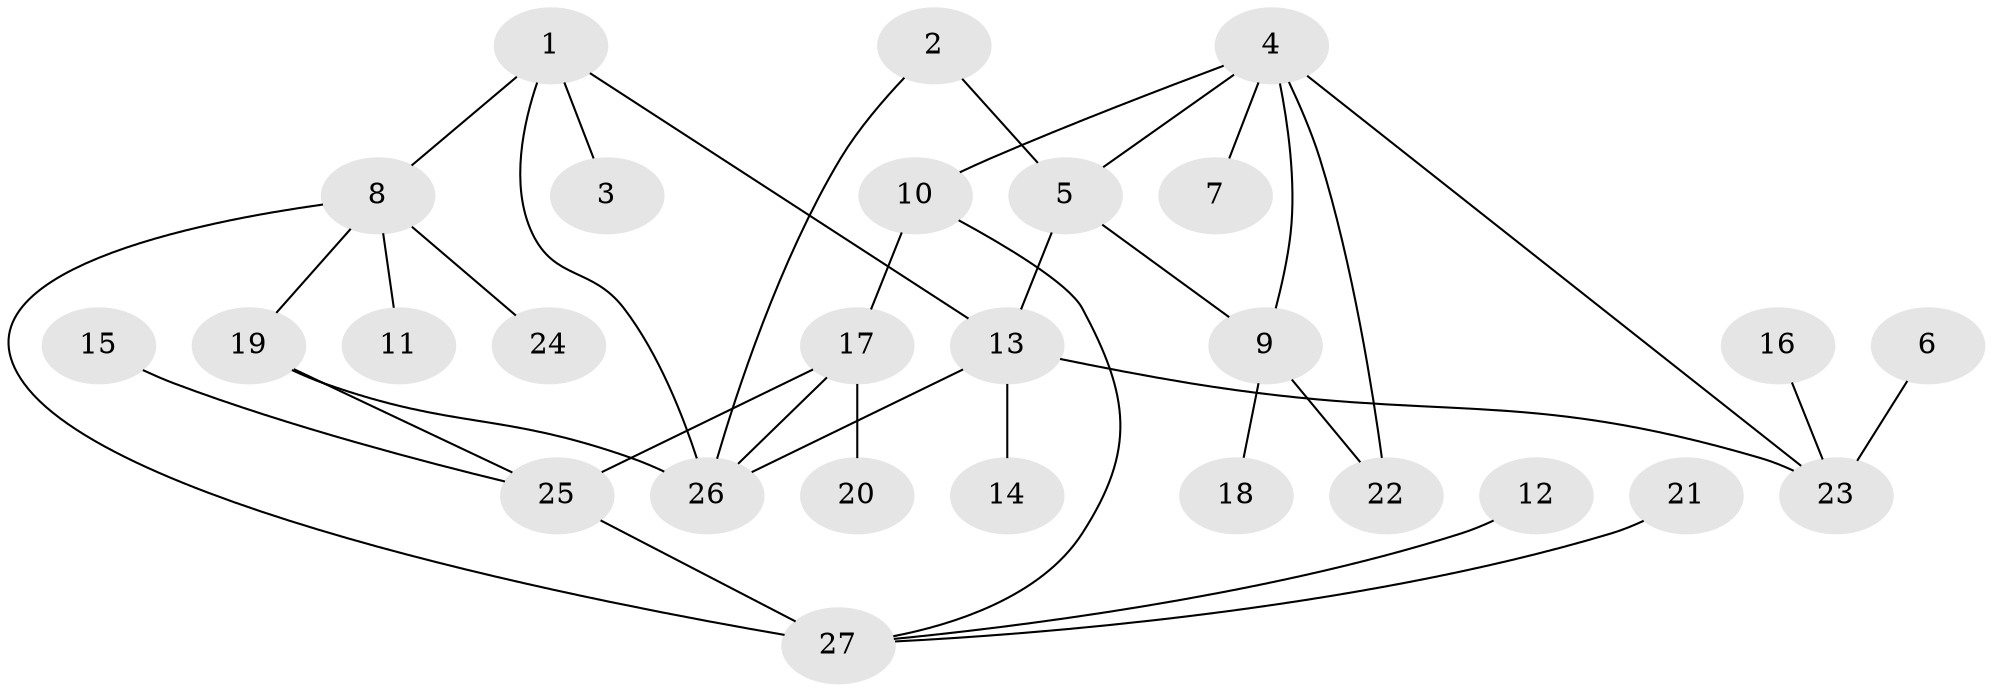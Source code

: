 // original degree distribution, {5: 0.09433962264150944, 4: 0.1320754716981132, 3: 0.22641509433962265, 2: 0.18867924528301888, 1: 0.3584905660377358}
// Generated by graph-tools (version 1.1) at 2025/49/03/09/25 03:49:26]
// undirected, 27 vertices, 36 edges
graph export_dot {
graph [start="1"]
  node [color=gray90,style=filled];
  1;
  2;
  3;
  4;
  5;
  6;
  7;
  8;
  9;
  10;
  11;
  12;
  13;
  14;
  15;
  16;
  17;
  18;
  19;
  20;
  21;
  22;
  23;
  24;
  25;
  26;
  27;
  1 -- 3 [weight=1.0];
  1 -- 8 [weight=1.0];
  1 -- 13 [weight=1.0];
  1 -- 26 [weight=1.0];
  2 -- 5 [weight=1.0];
  2 -- 26 [weight=1.0];
  4 -- 5 [weight=1.0];
  4 -- 7 [weight=1.0];
  4 -- 9 [weight=1.0];
  4 -- 10 [weight=1.0];
  4 -- 22 [weight=1.0];
  4 -- 23 [weight=1.0];
  5 -- 9 [weight=1.0];
  5 -- 13 [weight=1.0];
  6 -- 23 [weight=1.0];
  8 -- 11 [weight=1.0];
  8 -- 19 [weight=1.0];
  8 -- 24 [weight=1.0];
  8 -- 27 [weight=1.0];
  9 -- 18 [weight=1.0];
  9 -- 22 [weight=1.0];
  10 -- 17 [weight=1.0];
  10 -- 27 [weight=1.0];
  12 -- 27 [weight=1.0];
  13 -- 14 [weight=1.0];
  13 -- 23 [weight=1.0];
  13 -- 26 [weight=1.0];
  15 -- 25 [weight=1.0];
  16 -- 23 [weight=1.0];
  17 -- 20 [weight=1.0];
  17 -- 25 [weight=1.0];
  17 -- 26 [weight=1.0];
  19 -- 25 [weight=1.0];
  19 -- 26 [weight=1.0];
  21 -- 27 [weight=1.0];
  25 -- 27 [weight=2.0];
}
